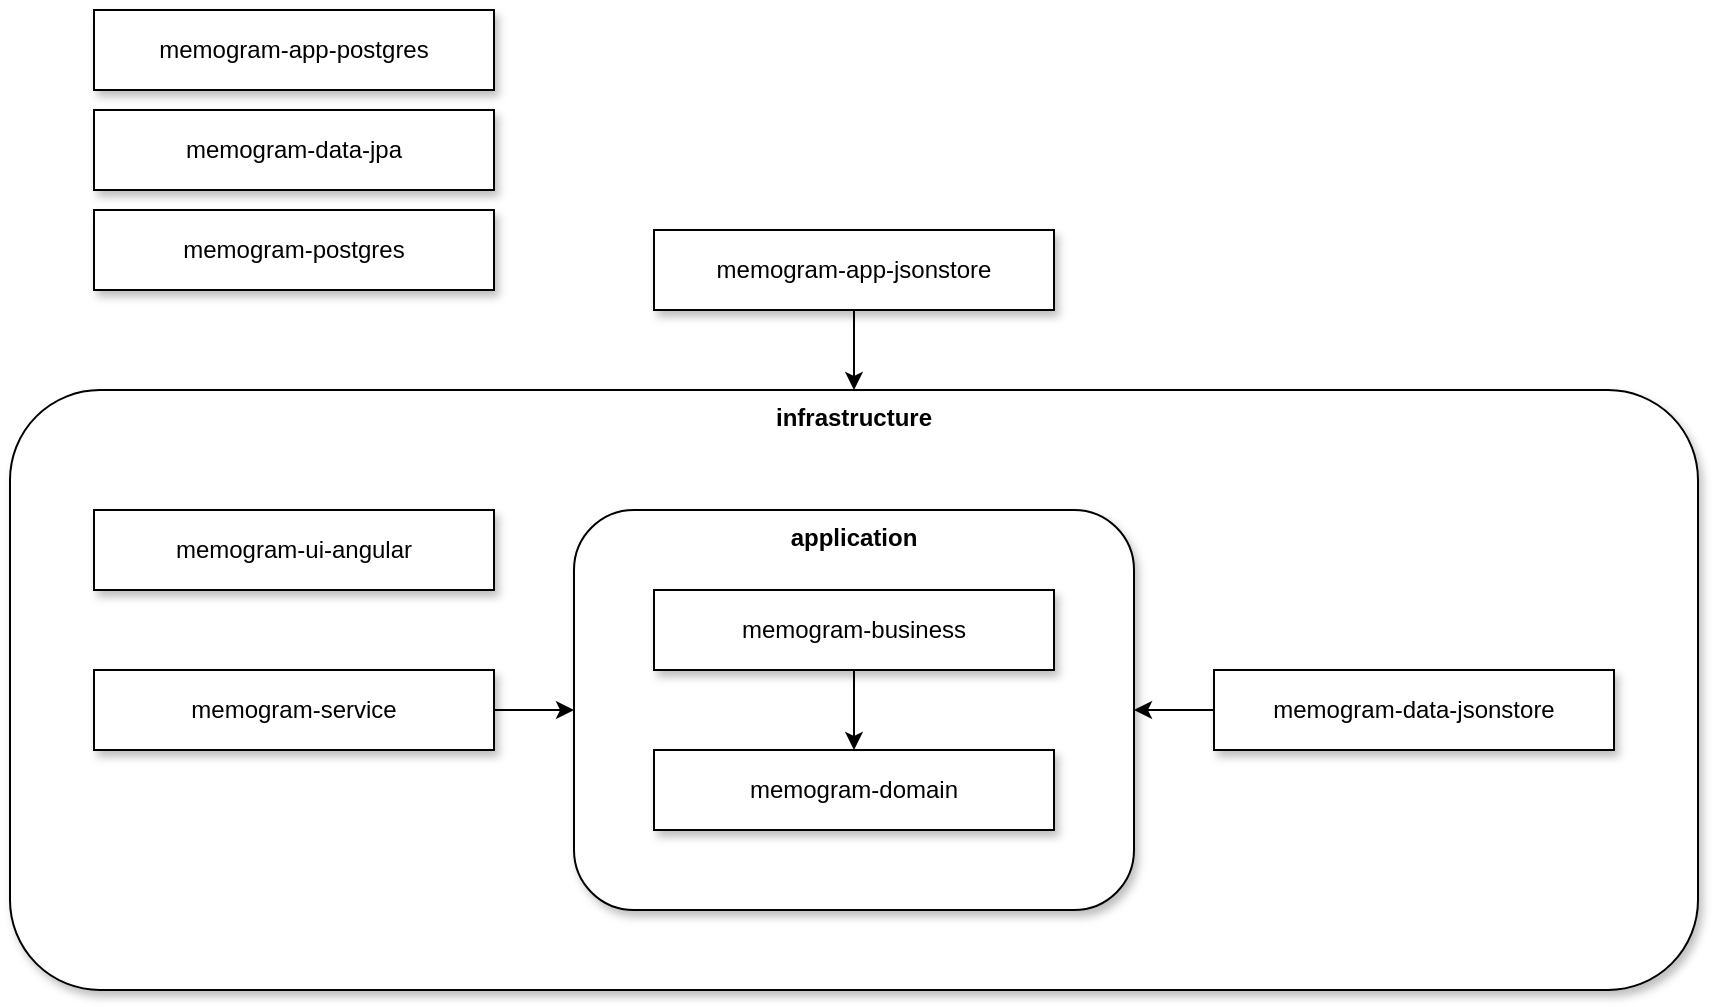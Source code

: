 <mxfile version="12.7.0" type="device"><diagram id="o2t-ruq-ZZEpxUdlxLxy" name="Page-1"><mxGraphModel dx="946" dy="1699" grid="1" gridSize="10" guides="1" tooltips="1" connect="1" arrows="1" fold="1" page="1" pageScale="1" pageWidth="827" pageHeight="1169" math="0" shadow="0"><root><mxCell id="0"/><mxCell id="1" parent="0"/><mxCell id="qsD_vj9DYSP6rft2lAOh-13" value="infrastructure" style="rounded=1;whiteSpace=wrap;html=1;shadow=1;verticalAlign=top;fontStyle=1" vertex="1" parent="1"><mxGeometry x="38" y="60" width="844" height="300" as="geometry"/></mxCell><mxCell id="qsD_vj9DYSP6rft2lAOh-12" value="application" style="rounded=1;whiteSpace=wrap;html=1;verticalAlign=top;fontStyle=1;shadow=1;" vertex="1" parent="1"><mxGeometry x="320" y="120" width="280" height="200" as="geometry"/></mxCell><mxCell id="qsD_vj9DYSP6rft2lAOh-21" style="edgeStyle=orthogonalEdgeStyle;rounded=0;orthogonalLoop=1;jettySize=auto;html=1;exitX=0.5;exitY=1;exitDx=0;exitDy=0;entryX=0.5;entryY=0;entryDx=0;entryDy=0;" edge="1" parent="1" source="qsD_vj9DYSP6rft2lAOh-1" target="qsD_vj9DYSP6rft2lAOh-13"><mxGeometry relative="1" as="geometry"/></mxCell><mxCell id="qsD_vj9DYSP6rft2lAOh-1" value="memogram-app-jsonstore" style="rounded=0;whiteSpace=wrap;html=1;shadow=1;" vertex="1" parent="1"><mxGeometry x="360" y="-20" width="200" height="40" as="geometry"/></mxCell><mxCell id="qsD_vj9DYSP6rft2lAOh-2" value="memogram-domain" style="rounded=0;whiteSpace=wrap;html=1;shadow=1;" vertex="1" parent="1"><mxGeometry x="360" y="240" width="200" height="40" as="geometry"/></mxCell><mxCell id="qsD_vj9DYSP6rft2lAOh-9" style="edgeStyle=orthogonalEdgeStyle;rounded=0;orthogonalLoop=1;jettySize=auto;html=1;exitX=0.5;exitY=1;exitDx=0;exitDy=0;entryX=0.5;entryY=0;entryDx=0;entryDy=0;" edge="1" parent="1" source="qsD_vj9DYSP6rft2lAOh-3" target="qsD_vj9DYSP6rft2lAOh-2"><mxGeometry relative="1" as="geometry"/></mxCell><mxCell id="qsD_vj9DYSP6rft2lAOh-3" value="memogram-business" style="rounded=0;whiteSpace=wrap;html=1;shadow=1;" vertex="1" parent="1"><mxGeometry x="360" y="160" width="200" height="40" as="geometry"/></mxCell><mxCell id="qsD_vj9DYSP6rft2lAOh-17" style="edgeStyle=orthogonalEdgeStyle;rounded=0;orthogonalLoop=1;jettySize=auto;html=1;exitX=1;exitY=0.5;exitDx=0;exitDy=0;entryX=0;entryY=0.5;entryDx=0;entryDy=0;" edge="1" parent="1" source="qsD_vj9DYSP6rft2lAOh-4" target="qsD_vj9DYSP6rft2lAOh-12"><mxGeometry relative="1" as="geometry"/></mxCell><mxCell id="qsD_vj9DYSP6rft2lAOh-4" value="memogram-service" style="rounded=0;whiteSpace=wrap;html=1;shadow=1;" vertex="1" parent="1"><mxGeometry x="80" y="200" width="200" height="40" as="geometry"/></mxCell><mxCell id="qsD_vj9DYSP6rft2lAOh-5" value="memogram-ui-angular" style="rounded=0;whiteSpace=wrap;html=1;shadow=1;" vertex="1" parent="1"><mxGeometry x="80" y="120" width="200" height="40" as="geometry"/></mxCell><mxCell id="qsD_vj9DYSP6rft2lAOh-6" value="memogram-data-jpa" style="rounded=0;whiteSpace=wrap;html=1;shadow=1;" vertex="1" parent="1"><mxGeometry x="80" y="-80" width="200" height="40" as="geometry"/></mxCell><mxCell id="qsD_vj9DYSP6rft2lAOh-18" style="edgeStyle=orthogonalEdgeStyle;rounded=0;orthogonalLoop=1;jettySize=auto;html=1;exitX=0;exitY=0.5;exitDx=0;exitDy=0;entryX=1;entryY=0.5;entryDx=0;entryDy=0;" edge="1" parent="1" source="qsD_vj9DYSP6rft2lAOh-7" target="qsD_vj9DYSP6rft2lAOh-12"><mxGeometry relative="1" as="geometry"/></mxCell><mxCell id="qsD_vj9DYSP6rft2lAOh-7" value="memogram-data-jsonstore" style="rounded=0;whiteSpace=wrap;html=1;shadow=1;" vertex="1" parent="1"><mxGeometry x="640" y="200" width="200" height="40" as="geometry"/></mxCell><mxCell id="qsD_vj9DYSP6rft2lAOh-19" value="memogram-postgres" style="rounded=0;whiteSpace=wrap;html=1;shadow=1;" vertex="1" parent="1"><mxGeometry x="80" y="-30" width="200" height="40" as="geometry"/></mxCell><mxCell id="qsD_vj9DYSP6rft2lAOh-20" value="memogram-app-postgres" style="rounded=0;whiteSpace=wrap;html=1;shadow=1;" vertex="1" parent="1"><mxGeometry x="80" y="-130" width="200" height="40" as="geometry"/></mxCell></root></mxGraphModel></diagram></mxfile>